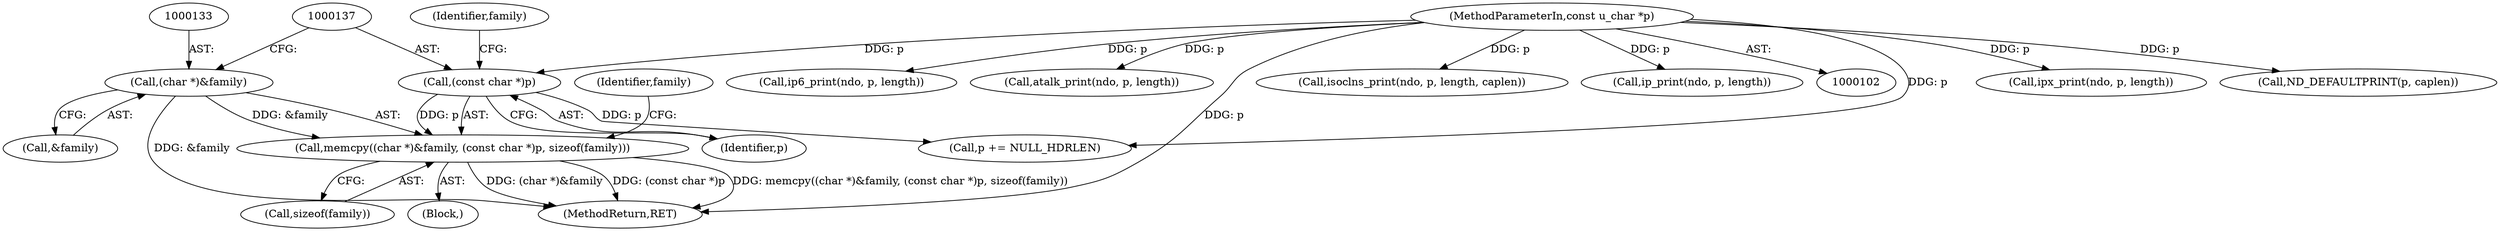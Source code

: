 digraph "0_tcpdump_1dcd10aceabbc03bf571ea32b892c522cbe923de_12@API" {
"1000131" [label="(Call,memcpy((char *)&family, (const char *)p, sizeof(family)))"];
"1000132" [label="(Call,(char *)&family)"];
"1000136" [label="(Call,(const char *)p)"];
"1000105" [label="(MethodParameterIn,const u_char *p)"];
"1000226" [label="(MethodReturn,RET)"];
"1000138" [label="(Identifier,p)"];
"1000106" [label="(Block,)"];
"1000199" [label="(Call,ipx_print(ndo, p, length))"];
"1000221" [label="(Call,ND_DEFAULTPRINT(p, caplen))"];
"1000136" [label="(Call,(const char *)p)"];
"1000144" [label="(Identifier,family)"];
"1000180" [label="(Call,ip6_print(ndo, p, length))"];
"1000193" [label="(Call,atalk_print(ndo, p, length))"];
"1000186" [label="(Call,isoclns_print(ndo, p, length, caplen))"];
"1000131" [label="(Call,memcpy((char *)&family, (const char *)p, sizeof(family)))"];
"1000165" [label="(Call,p += NULL_HDRLEN)"];
"1000172" [label="(Call,ip_print(ndo, p, length))"];
"1000134" [label="(Call,&family)"];
"1000139" [label="(Call,sizeof(family))"];
"1000132" [label="(Call,(char *)&family)"];
"1000105" [label="(MethodParameterIn,const u_char *p)"];
"1000140" [label="(Identifier,family)"];
"1000131" -> "1000106"  [label="AST: "];
"1000131" -> "1000139"  [label="CFG: "];
"1000132" -> "1000131"  [label="AST: "];
"1000136" -> "1000131"  [label="AST: "];
"1000139" -> "1000131"  [label="AST: "];
"1000144" -> "1000131"  [label="CFG: "];
"1000131" -> "1000226"  [label="DDG: (char *)&family"];
"1000131" -> "1000226"  [label="DDG: (const char *)p"];
"1000131" -> "1000226"  [label="DDG: memcpy((char *)&family, (const char *)p, sizeof(family))"];
"1000132" -> "1000131"  [label="DDG: &family"];
"1000136" -> "1000131"  [label="DDG: p"];
"1000132" -> "1000134"  [label="CFG: "];
"1000133" -> "1000132"  [label="AST: "];
"1000134" -> "1000132"  [label="AST: "];
"1000137" -> "1000132"  [label="CFG: "];
"1000132" -> "1000226"  [label="DDG: &family"];
"1000136" -> "1000138"  [label="CFG: "];
"1000137" -> "1000136"  [label="AST: "];
"1000138" -> "1000136"  [label="AST: "];
"1000140" -> "1000136"  [label="CFG: "];
"1000105" -> "1000136"  [label="DDG: p"];
"1000136" -> "1000165"  [label="DDG: p"];
"1000105" -> "1000102"  [label="AST: "];
"1000105" -> "1000226"  [label="DDG: p"];
"1000105" -> "1000165"  [label="DDG: p"];
"1000105" -> "1000172"  [label="DDG: p"];
"1000105" -> "1000180"  [label="DDG: p"];
"1000105" -> "1000186"  [label="DDG: p"];
"1000105" -> "1000193"  [label="DDG: p"];
"1000105" -> "1000199"  [label="DDG: p"];
"1000105" -> "1000221"  [label="DDG: p"];
}
